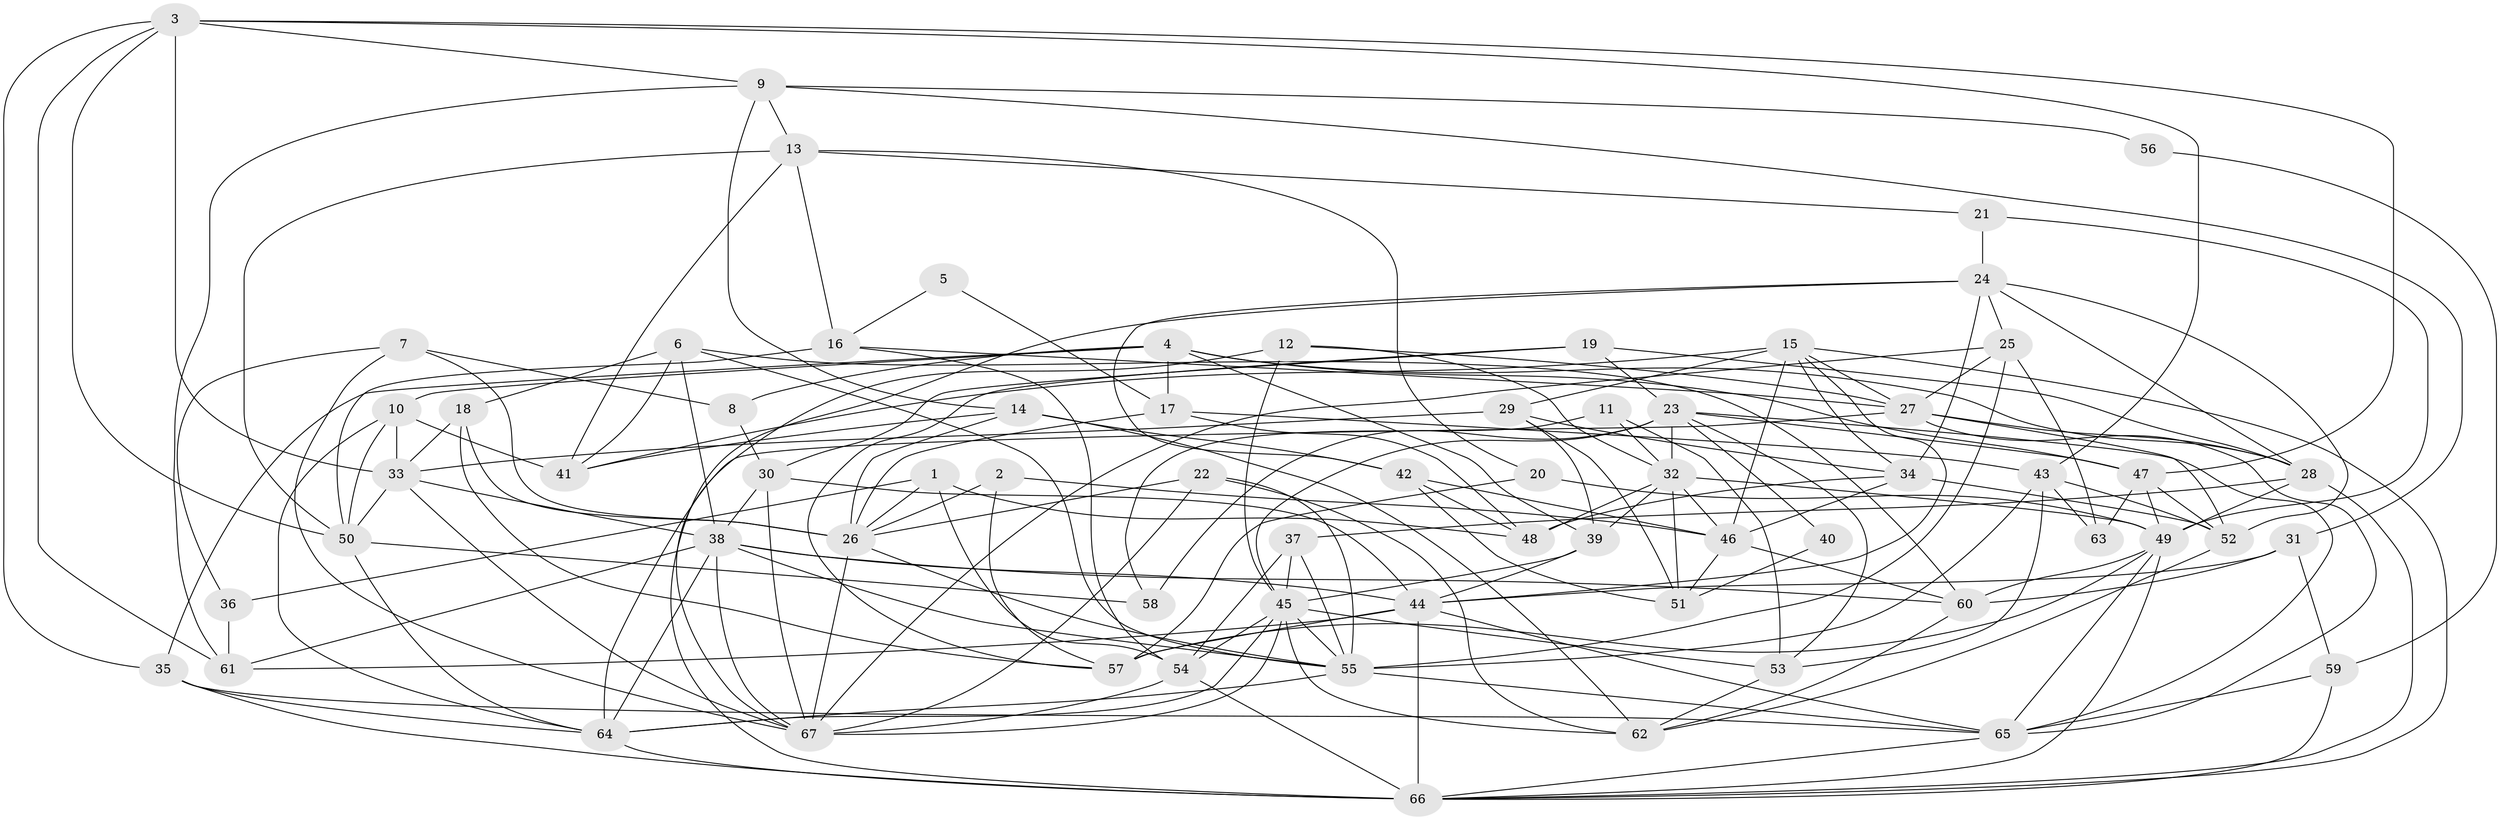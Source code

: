 // original degree distribution, {3: 0.291044776119403, 4: 0.2537313432835821, 6: 0.04477611940298507, 5: 0.21641791044776118, 7: 0.05223880597014925, 2: 0.12686567164179105, 9: 0.007462686567164179, 10: 0.007462686567164179}
// Generated by graph-tools (version 1.1) at 2025/37/03/04/25 23:37:11]
// undirected, 67 vertices, 189 edges
graph export_dot {
  node [color=gray90,style=filled];
  1;
  2;
  3;
  4;
  5;
  6;
  7;
  8;
  9;
  10;
  11;
  12;
  13;
  14;
  15;
  16;
  17;
  18;
  19;
  20;
  21;
  22;
  23;
  24;
  25;
  26;
  27;
  28;
  29;
  30;
  31;
  32;
  33;
  34;
  35;
  36;
  37;
  38;
  39;
  40;
  41;
  42;
  43;
  44;
  45;
  46;
  47;
  48;
  49;
  50;
  51;
  52;
  53;
  54;
  55;
  56;
  57;
  58;
  59;
  60;
  61;
  62;
  63;
  64;
  65;
  66;
  67;
  1 -- 26 [weight=1.0];
  1 -- 36 [weight=1.0];
  1 -- 48 [weight=1.0];
  1 -- 54 [weight=1.0];
  2 -- 26 [weight=1.0];
  2 -- 46 [weight=1.0];
  2 -- 57 [weight=1.0];
  3 -- 9 [weight=1.0];
  3 -- 33 [weight=1.0];
  3 -- 35 [weight=1.0];
  3 -- 43 [weight=1.0];
  3 -- 47 [weight=1.0];
  3 -- 50 [weight=1.0];
  3 -- 61 [weight=1.0];
  4 -- 8 [weight=1.0];
  4 -- 10 [weight=1.0];
  4 -- 17 [weight=1.0];
  4 -- 28 [weight=1.0];
  4 -- 35 [weight=1.0];
  4 -- 39 [weight=1.0];
  4 -- 47 [weight=1.0];
  5 -- 16 [weight=1.0];
  5 -- 17 [weight=1.0];
  6 -- 18 [weight=1.0];
  6 -- 38 [weight=1.0];
  6 -- 41 [weight=1.0];
  6 -- 55 [weight=1.0];
  6 -- 60 [weight=1.0];
  7 -- 8 [weight=1.0];
  7 -- 26 [weight=1.0];
  7 -- 36 [weight=1.0];
  7 -- 67 [weight=1.0];
  8 -- 30 [weight=1.0];
  9 -- 13 [weight=1.0];
  9 -- 14 [weight=1.0];
  9 -- 31 [weight=1.0];
  9 -- 56 [weight=1.0];
  9 -- 61 [weight=1.0];
  10 -- 33 [weight=1.0];
  10 -- 41 [weight=1.0];
  10 -- 50 [weight=1.0];
  10 -- 64 [weight=1.0];
  11 -- 32 [weight=1.0];
  11 -- 53 [weight=1.0];
  11 -- 58 [weight=1.0];
  12 -- 27 [weight=1.0];
  12 -- 32 [weight=1.0];
  12 -- 45 [weight=2.0];
  12 -- 67 [weight=1.0];
  13 -- 16 [weight=1.0];
  13 -- 20 [weight=1.0];
  13 -- 21 [weight=1.0];
  13 -- 41 [weight=1.0];
  13 -- 50 [weight=1.0];
  14 -- 26 [weight=1.0];
  14 -- 41 [weight=1.0];
  14 -- 42 [weight=2.0];
  14 -- 62 [weight=1.0];
  15 -- 27 [weight=1.0];
  15 -- 29 [weight=1.0];
  15 -- 34 [weight=1.0];
  15 -- 41 [weight=1.0];
  15 -- 44 [weight=1.0];
  15 -- 46 [weight=1.0];
  15 -- 66 [weight=1.0];
  16 -- 27 [weight=1.0];
  16 -- 50 [weight=1.0];
  16 -- 54 [weight=1.0];
  17 -- 26 [weight=1.0];
  17 -- 43 [weight=1.0];
  17 -- 48 [weight=1.0];
  18 -- 26 [weight=1.0];
  18 -- 33 [weight=1.0];
  18 -- 57 [weight=1.0];
  19 -- 23 [weight=1.0];
  19 -- 28 [weight=1.0];
  19 -- 30 [weight=1.0];
  19 -- 57 [weight=1.0];
  20 -- 49 [weight=1.0];
  20 -- 57 [weight=1.0];
  21 -- 24 [weight=1.0];
  21 -- 49 [weight=1.0];
  22 -- 26 [weight=1.0];
  22 -- 55 [weight=1.0];
  22 -- 62 [weight=1.0];
  22 -- 67 [weight=1.0];
  23 -- 32 [weight=1.0];
  23 -- 40 [weight=1.0];
  23 -- 45 [weight=1.0];
  23 -- 47 [weight=1.0];
  23 -- 53 [weight=1.0];
  23 -- 58 [weight=1.0];
  23 -- 65 [weight=1.0];
  24 -- 25 [weight=1.0];
  24 -- 28 [weight=1.0];
  24 -- 34 [weight=1.0];
  24 -- 42 [weight=1.0];
  24 -- 52 [weight=1.0];
  24 -- 66 [weight=1.0];
  25 -- 27 [weight=1.0];
  25 -- 55 [weight=1.0];
  25 -- 63 [weight=1.0];
  25 -- 67 [weight=1.0];
  26 -- 55 [weight=1.0];
  26 -- 67 [weight=1.0];
  27 -- 28 [weight=1.0];
  27 -- 52 [weight=1.0];
  27 -- 64 [weight=1.0];
  27 -- 65 [weight=1.0];
  28 -- 37 [weight=1.0];
  28 -- 49 [weight=1.0];
  28 -- 66 [weight=1.0];
  29 -- 33 [weight=1.0];
  29 -- 34 [weight=1.0];
  29 -- 39 [weight=1.0];
  29 -- 51 [weight=1.0];
  30 -- 38 [weight=1.0];
  30 -- 44 [weight=1.0];
  30 -- 67 [weight=1.0];
  31 -- 44 [weight=1.0];
  31 -- 59 [weight=1.0];
  31 -- 60 [weight=1.0];
  32 -- 39 [weight=2.0];
  32 -- 46 [weight=1.0];
  32 -- 48 [weight=1.0];
  32 -- 49 [weight=1.0];
  32 -- 51 [weight=3.0];
  33 -- 38 [weight=1.0];
  33 -- 50 [weight=1.0];
  33 -- 67 [weight=1.0];
  34 -- 46 [weight=1.0];
  34 -- 48 [weight=1.0];
  34 -- 52 [weight=1.0];
  35 -- 64 [weight=1.0];
  35 -- 65 [weight=1.0];
  35 -- 66 [weight=1.0];
  36 -- 61 [weight=2.0];
  37 -- 45 [weight=1.0];
  37 -- 54 [weight=1.0];
  37 -- 55 [weight=1.0];
  38 -- 44 [weight=1.0];
  38 -- 55 [weight=1.0];
  38 -- 60 [weight=1.0];
  38 -- 61 [weight=1.0];
  38 -- 64 [weight=1.0];
  38 -- 67 [weight=1.0];
  39 -- 44 [weight=1.0];
  39 -- 45 [weight=2.0];
  40 -- 51 [weight=1.0];
  42 -- 46 [weight=1.0];
  42 -- 48 [weight=1.0];
  42 -- 51 [weight=1.0];
  43 -- 52 [weight=1.0];
  43 -- 53 [weight=1.0];
  43 -- 55 [weight=1.0];
  43 -- 63 [weight=1.0];
  44 -- 57 [weight=1.0];
  44 -- 61 [weight=1.0];
  44 -- 65 [weight=1.0];
  44 -- 66 [weight=1.0];
  45 -- 53 [weight=1.0];
  45 -- 54 [weight=1.0];
  45 -- 55 [weight=1.0];
  45 -- 62 [weight=1.0];
  45 -- 64 [weight=1.0];
  45 -- 67 [weight=1.0];
  46 -- 51 [weight=1.0];
  46 -- 60 [weight=1.0];
  47 -- 49 [weight=1.0];
  47 -- 52 [weight=1.0];
  47 -- 63 [weight=1.0];
  49 -- 57 [weight=1.0];
  49 -- 60 [weight=1.0];
  49 -- 65 [weight=1.0];
  49 -- 66 [weight=1.0];
  50 -- 58 [weight=1.0];
  50 -- 64 [weight=1.0];
  52 -- 62 [weight=1.0];
  53 -- 62 [weight=1.0];
  54 -- 66 [weight=1.0];
  54 -- 67 [weight=1.0];
  55 -- 64 [weight=1.0];
  55 -- 65 [weight=1.0];
  56 -- 59 [weight=1.0];
  59 -- 65 [weight=1.0];
  59 -- 66 [weight=1.0];
  60 -- 62 [weight=1.0];
  64 -- 66 [weight=2.0];
  65 -- 66 [weight=1.0];
}
